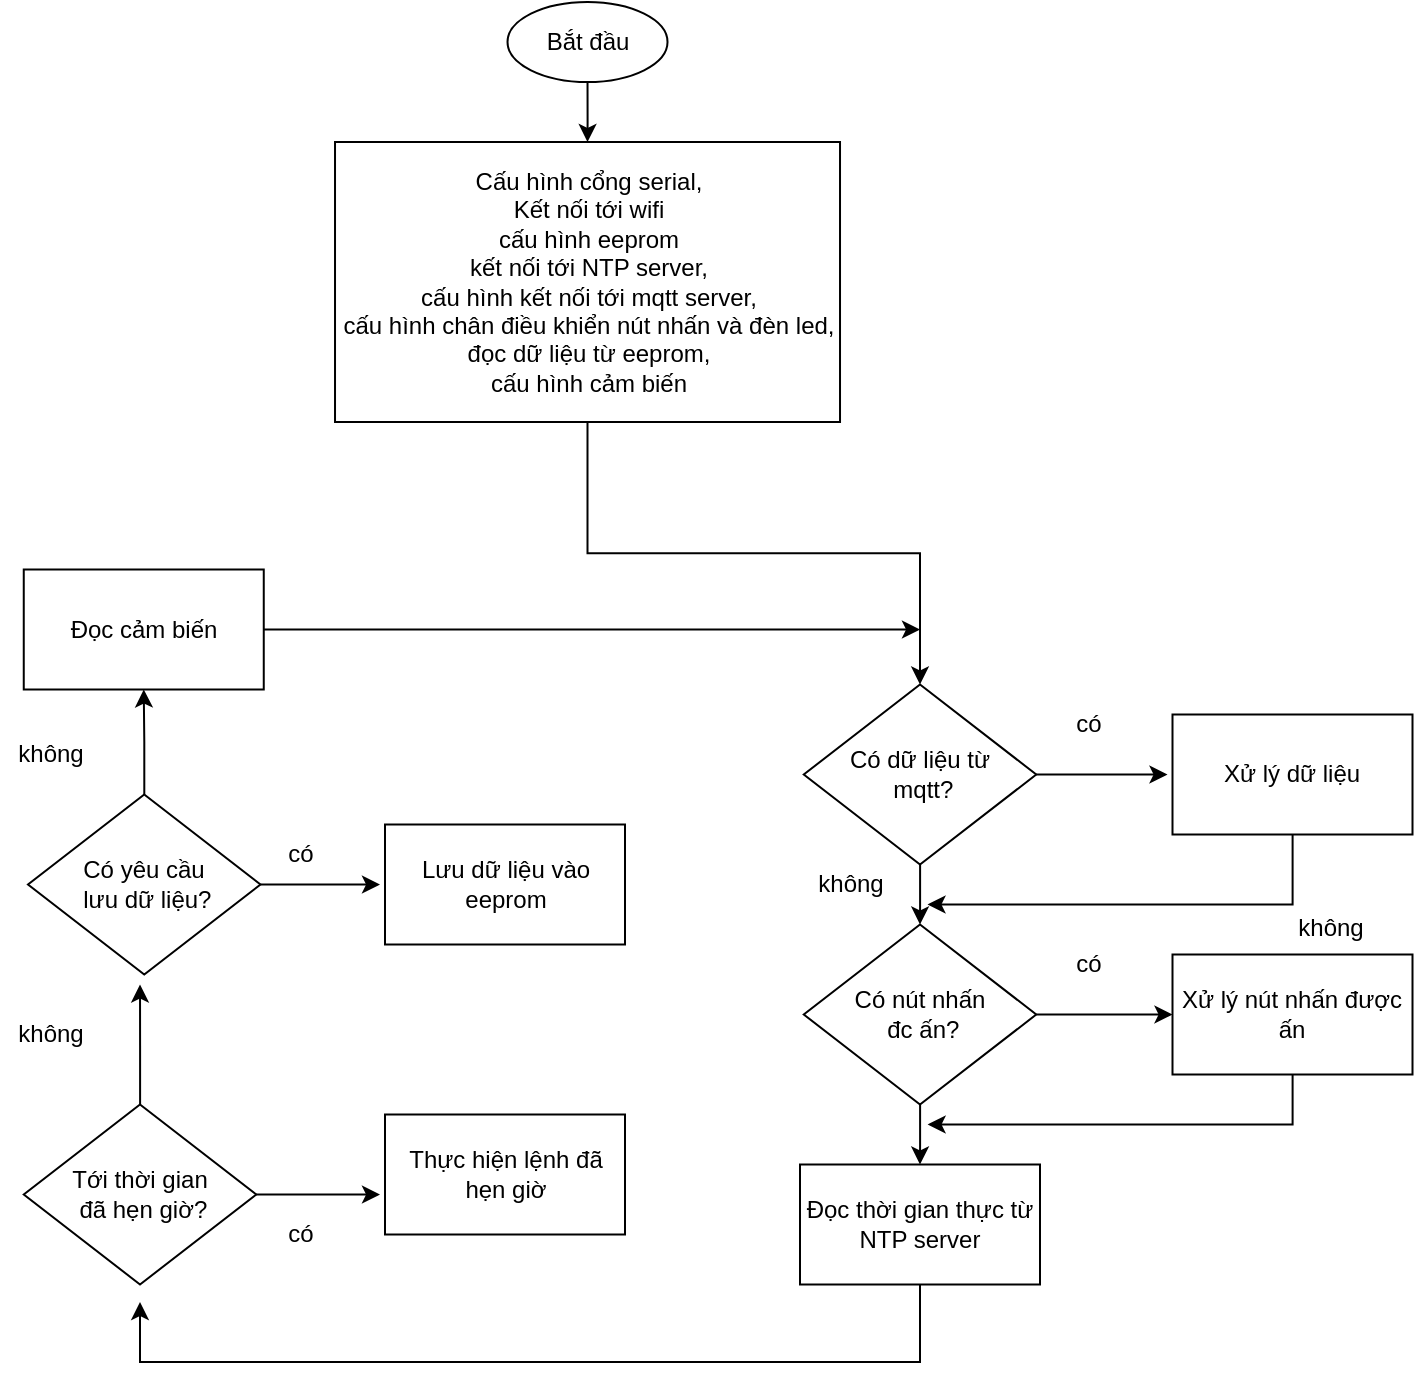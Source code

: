 <mxfile version="14.6.13" type="device"><diagram id="R7n5rKNX7JRsto8xTN_v" name="Page-1"><mxGraphModel dx="2249" dy="772" grid="1" gridSize="10" guides="1" tooltips="1" connect="1" arrows="1" fold="1" page="1" pageScale="1" pageWidth="827" pageHeight="1169" math="0" shadow="0"><root><mxCell id="0"/><mxCell id="1" parent="0"/><mxCell id="CsfKk0fGzDMeFryTANyh-48" style="edgeStyle=orthogonalEdgeStyle;rounded=0;orthogonalLoop=1;jettySize=auto;html=1;" edge="1" parent="1" source="CsfKk0fGzDMeFryTANyh-1" target="CsfKk0fGzDMeFryTANyh-4"><mxGeometry relative="1" as="geometry"/></mxCell><mxCell id="CsfKk0fGzDMeFryTANyh-1" value="Bắt đầu" style="ellipse;whiteSpace=wrap;html=1;" vertex="1" parent="1"><mxGeometry x="73.76" y="60" width="80" height="40" as="geometry"/></mxCell><mxCell id="CsfKk0fGzDMeFryTANyh-8" style="edgeStyle=orthogonalEdgeStyle;rounded=0;orthogonalLoop=1;jettySize=auto;html=1;entryX=0.5;entryY=0;entryDx=0;entryDy=0;" edge="1" parent="1" source="CsfKk0fGzDMeFryTANyh-4" target="CsfKk0fGzDMeFryTANyh-5"><mxGeometry relative="1" as="geometry"/></mxCell><mxCell id="CsfKk0fGzDMeFryTANyh-4" value="Cấu hình cổng serial,&lt;br&gt;Kết nối tới wifi&lt;br&gt;cấu hình eeprom&lt;br&gt;kết nối tới NTP server,&lt;br&gt;cấu hình kết nối tới mqtt server,&lt;br&gt;cấu hình chân điều khiển nút nhấn và đèn led,&lt;br&gt;đọc dữ liệu từ eeprom,&lt;br&gt;cấu hình cảm biến" style="rounded=0;whiteSpace=wrap;html=1;" vertex="1" parent="1"><mxGeometry x="-12.49" y="130" width="252.5" height="140" as="geometry"/></mxCell><mxCell id="CsfKk0fGzDMeFryTANyh-7" style="edgeStyle=orthogonalEdgeStyle;rounded=0;orthogonalLoop=1;jettySize=auto;html=1;" edge="1" parent="1" source="CsfKk0fGzDMeFryTANyh-5"><mxGeometry relative="1" as="geometry"><mxPoint x="403.75" y="446.25" as="targetPoint"/></mxGeometry></mxCell><mxCell id="CsfKk0fGzDMeFryTANyh-16" style="edgeStyle=orthogonalEdgeStyle;rounded=0;orthogonalLoop=1;jettySize=auto;html=1;entryX=0.5;entryY=0;entryDx=0;entryDy=0;" edge="1" parent="1" source="CsfKk0fGzDMeFryTANyh-5" target="CsfKk0fGzDMeFryTANyh-10"><mxGeometry relative="1" as="geometry"/></mxCell><mxCell id="CsfKk0fGzDMeFryTANyh-5" value="Có dữ liệu từ&lt;br&gt;&amp;nbsp;mqtt?" style="rhombus;whiteSpace=wrap;html=1;" vertex="1" parent="1"><mxGeometry x="221.88" y="401.25" width="116.25" height="90" as="geometry"/></mxCell><mxCell id="CsfKk0fGzDMeFryTANyh-32" style="edgeStyle=orthogonalEdgeStyle;rounded=0;orthogonalLoop=1;jettySize=auto;html=1;" edge="1" parent="1" source="CsfKk0fGzDMeFryTANyh-6"><mxGeometry relative="1" as="geometry"><mxPoint x="283.75" y="511.25" as="targetPoint"/><Array as="points"><mxPoint x="466.75" y="511.25"/></Array></mxGeometry></mxCell><mxCell id="CsfKk0fGzDMeFryTANyh-6" value="Xử lý dữ liệu" style="rounded=0;whiteSpace=wrap;html=1;" vertex="1" parent="1"><mxGeometry x="406.25" y="416.25" width="120" height="60" as="geometry"/></mxCell><mxCell id="CsfKk0fGzDMeFryTANyh-17" style="edgeStyle=orthogonalEdgeStyle;rounded=0;orthogonalLoop=1;jettySize=auto;html=1;" edge="1" parent="1" source="CsfKk0fGzDMeFryTANyh-10" target="CsfKk0fGzDMeFryTANyh-14"><mxGeometry relative="1" as="geometry"/></mxCell><mxCell id="CsfKk0fGzDMeFryTANyh-30" style="edgeStyle=orthogonalEdgeStyle;rounded=0;orthogonalLoop=1;jettySize=auto;html=1;entryX=0;entryY=0.5;entryDx=0;entryDy=0;" edge="1" parent="1" source="CsfKk0fGzDMeFryTANyh-10" target="CsfKk0fGzDMeFryTANyh-11"><mxGeometry relative="1" as="geometry"/></mxCell><mxCell id="CsfKk0fGzDMeFryTANyh-10" value="Có nút nhấn&lt;br&gt;&amp;nbsp;đc ấn?" style="rhombus;whiteSpace=wrap;html=1;" vertex="1" parent="1"><mxGeometry x="221.88" y="521.25" width="116.25" height="90" as="geometry"/></mxCell><mxCell id="CsfKk0fGzDMeFryTANyh-31" style="edgeStyle=orthogonalEdgeStyle;rounded=0;orthogonalLoop=1;jettySize=auto;html=1;" edge="1" parent="1" source="CsfKk0fGzDMeFryTANyh-11"><mxGeometry relative="1" as="geometry"><mxPoint x="283.75" y="621.25" as="targetPoint"/><Array as="points"><mxPoint x="466.75" y="621.25"/><mxPoint x="283.75" y="621.25"/></Array></mxGeometry></mxCell><mxCell id="CsfKk0fGzDMeFryTANyh-11" value="Xử lý nút nhấn được ấn" style="rounded=0;whiteSpace=wrap;html=1;" vertex="1" parent="1"><mxGeometry x="406.25" y="536.25" width="120" height="60" as="geometry"/></mxCell><mxCell id="CsfKk0fGzDMeFryTANyh-15" style="edgeStyle=orthogonalEdgeStyle;rounded=0;orthogonalLoop=1;jettySize=auto;html=1;" edge="1" parent="1" source="CsfKk0fGzDMeFryTANyh-12"><mxGeometry relative="1" as="geometry"><mxPoint x="10" y="656.25" as="targetPoint"/></mxGeometry></mxCell><mxCell id="CsfKk0fGzDMeFryTANyh-44" style="edgeStyle=orthogonalEdgeStyle;rounded=0;orthogonalLoop=1;jettySize=auto;html=1;" edge="1" parent="1" source="CsfKk0fGzDMeFryTANyh-12"><mxGeometry relative="1" as="geometry"><mxPoint x="-109.995" y="551.25" as="targetPoint"/></mxGeometry></mxCell><mxCell id="CsfKk0fGzDMeFryTANyh-12" value="Tới thời gian&lt;br&gt;&amp;nbsp;đã hẹn giờ?" style="rhombus;whiteSpace=wrap;html=1;" vertex="1" parent="1"><mxGeometry x="-168.12" y="611.25" width="116.25" height="90" as="geometry"/></mxCell><mxCell id="CsfKk0fGzDMeFryTANyh-13" value="Thực hiện lệnh đã hẹn giờ" style="rounded=0;whiteSpace=wrap;html=1;" vertex="1" parent="1"><mxGeometry x="12.5" y="616.25" width="120" height="60" as="geometry"/></mxCell><mxCell id="CsfKk0fGzDMeFryTANyh-46" style="edgeStyle=orthogonalEdgeStyle;rounded=0;orthogonalLoop=1;jettySize=auto;html=1;" edge="1" parent="1" source="CsfKk0fGzDMeFryTANyh-14"><mxGeometry relative="1" as="geometry"><mxPoint x="-110" y="710" as="targetPoint"/><Array as="points"><mxPoint x="280" y="740"/><mxPoint x="-110" y="740"/></Array></mxGeometry></mxCell><mxCell id="CsfKk0fGzDMeFryTANyh-14" value="Đọc thời gian thực từ NTP server" style="rounded=0;whiteSpace=wrap;html=1;" vertex="1" parent="1"><mxGeometry x="220" y="641.25" width="120" height="60" as="geometry"/></mxCell><mxCell id="CsfKk0fGzDMeFryTANyh-19" style="edgeStyle=orthogonalEdgeStyle;rounded=0;orthogonalLoop=1;jettySize=auto;html=1;" edge="1" parent="1" source="CsfKk0fGzDMeFryTANyh-20"><mxGeometry relative="1" as="geometry"><mxPoint x="10" y="501.25" as="targetPoint"/></mxGeometry></mxCell><mxCell id="CsfKk0fGzDMeFryTANyh-45" style="edgeStyle=orthogonalEdgeStyle;rounded=0;orthogonalLoop=1;jettySize=auto;html=1;entryX=0.5;entryY=1;entryDx=0;entryDy=0;" edge="1" parent="1" source="CsfKk0fGzDMeFryTANyh-20" target="CsfKk0fGzDMeFryTANyh-25"><mxGeometry relative="1" as="geometry"/></mxCell><mxCell id="CsfKk0fGzDMeFryTANyh-20" value="Có yêu cầu&lt;br&gt;&amp;nbsp;lưu dữ liệu?" style="rhombus;whiteSpace=wrap;html=1;" vertex="1" parent="1"><mxGeometry x="-166" y="456.25" width="116.25" height="90" as="geometry"/></mxCell><mxCell id="CsfKk0fGzDMeFryTANyh-21" value="Lưu dữ liệu vào eeprom" style="rounded=0;whiteSpace=wrap;html=1;" vertex="1" parent="1"><mxGeometry x="12.5" y="471.25" width="120" height="60" as="geometry"/></mxCell><mxCell id="CsfKk0fGzDMeFryTANyh-47" style="edgeStyle=orthogonalEdgeStyle;rounded=0;orthogonalLoop=1;jettySize=auto;html=1;" edge="1" parent="1" source="CsfKk0fGzDMeFryTANyh-25"><mxGeometry relative="1" as="geometry"><mxPoint x="280" y="373.75" as="targetPoint"/></mxGeometry></mxCell><mxCell id="CsfKk0fGzDMeFryTANyh-25" value="Đọc cảm biến" style="rounded=0;whiteSpace=wrap;html=1;" vertex="1" parent="1"><mxGeometry x="-168.12" y="343.75" width="120" height="60" as="geometry"/></mxCell><mxCell id="CsfKk0fGzDMeFryTANyh-33" value="có" style="text;html=1;align=center;verticalAlign=middle;resizable=0;points=[];autosize=1;strokeColor=none;" vertex="1" parent="1"><mxGeometry x="348.75" y="411.25" width="30" height="20" as="geometry"/></mxCell><mxCell id="CsfKk0fGzDMeFryTANyh-34" value="không" style="text;html=1;align=center;verticalAlign=middle;resizable=0;points=[];autosize=1;strokeColor=none;" vertex="1" parent="1"><mxGeometry x="220" y="491.25" width="50" height="20" as="geometry"/></mxCell><mxCell id="CsfKk0fGzDMeFryTANyh-35" value="&lt;div style=&quot;color: rgb(212, 212, 212); background-color: rgb(30, 30, 30); font-family: consolas, &amp;quot;courier new&amp;quot;, monospace; font-weight: normal; font-size: 14px; line-height: 19px;&quot;&gt;&lt;br&gt;&lt;/div&gt;" style="text;whiteSpace=wrap;html=1;" vertex="1" parent="1"><mxGeometry x="353.75" y="551.25" width="30" height="30" as="geometry"/></mxCell><mxCell id="CsfKk0fGzDMeFryTANyh-37" value="có" style="text;html=1;align=center;verticalAlign=middle;resizable=0;points=[];autosize=1;strokeColor=none;" vertex="1" parent="1"><mxGeometry x="348.75" y="531.25" width="30" height="20" as="geometry"/></mxCell><mxCell id="CsfKk0fGzDMeFryTANyh-38" value="có" style="text;html=1;align=center;verticalAlign=middle;resizable=0;points=[];autosize=1;strokeColor=none;" vertex="1" parent="1"><mxGeometry x="-45" y="666.25" width="30" height="20" as="geometry"/></mxCell><mxCell id="CsfKk0fGzDMeFryTANyh-39" value="có" style="text;html=1;align=center;verticalAlign=middle;resizable=0;points=[];autosize=1;strokeColor=none;" vertex="1" parent="1"><mxGeometry x="-45" y="476.25" width="30" height="20" as="geometry"/></mxCell><mxCell id="CsfKk0fGzDMeFryTANyh-40" value="không" style="text;html=1;align=center;verticalAlign=middle;resizable=0;points=[];autosize=1;strokeColor=none;" vertex="1" parent="1"><mxGeometry x="460" y="512.5" width="50" height="20" as="geometry"/></mxCell><mxCell id="CsfKk0fGzDMeFryTANyh-41" value="không" style="text;html=1;align=center;verticalAlign=middle;resizable=0;points=[];autosize=1;strokeColor=none;" vertex="1" parent="1"><mxGeometry x="-180" y="426.25" width="50" height="20" as="geometry"/></mxCell><mxCell id="CsfKk0fGzDMeFryTANyh-42" value="không" style="text;html=1;align=center;verticalAlign=middle;resizable=0;points=[];autosize=1;strokeColor=none;" vertex="1" parent="1"><mxGeometry x="-180" y="566.25" width="50" height="20" as="geometry"/></mxCell></root></mxGraphModel></diagram></mxfile>